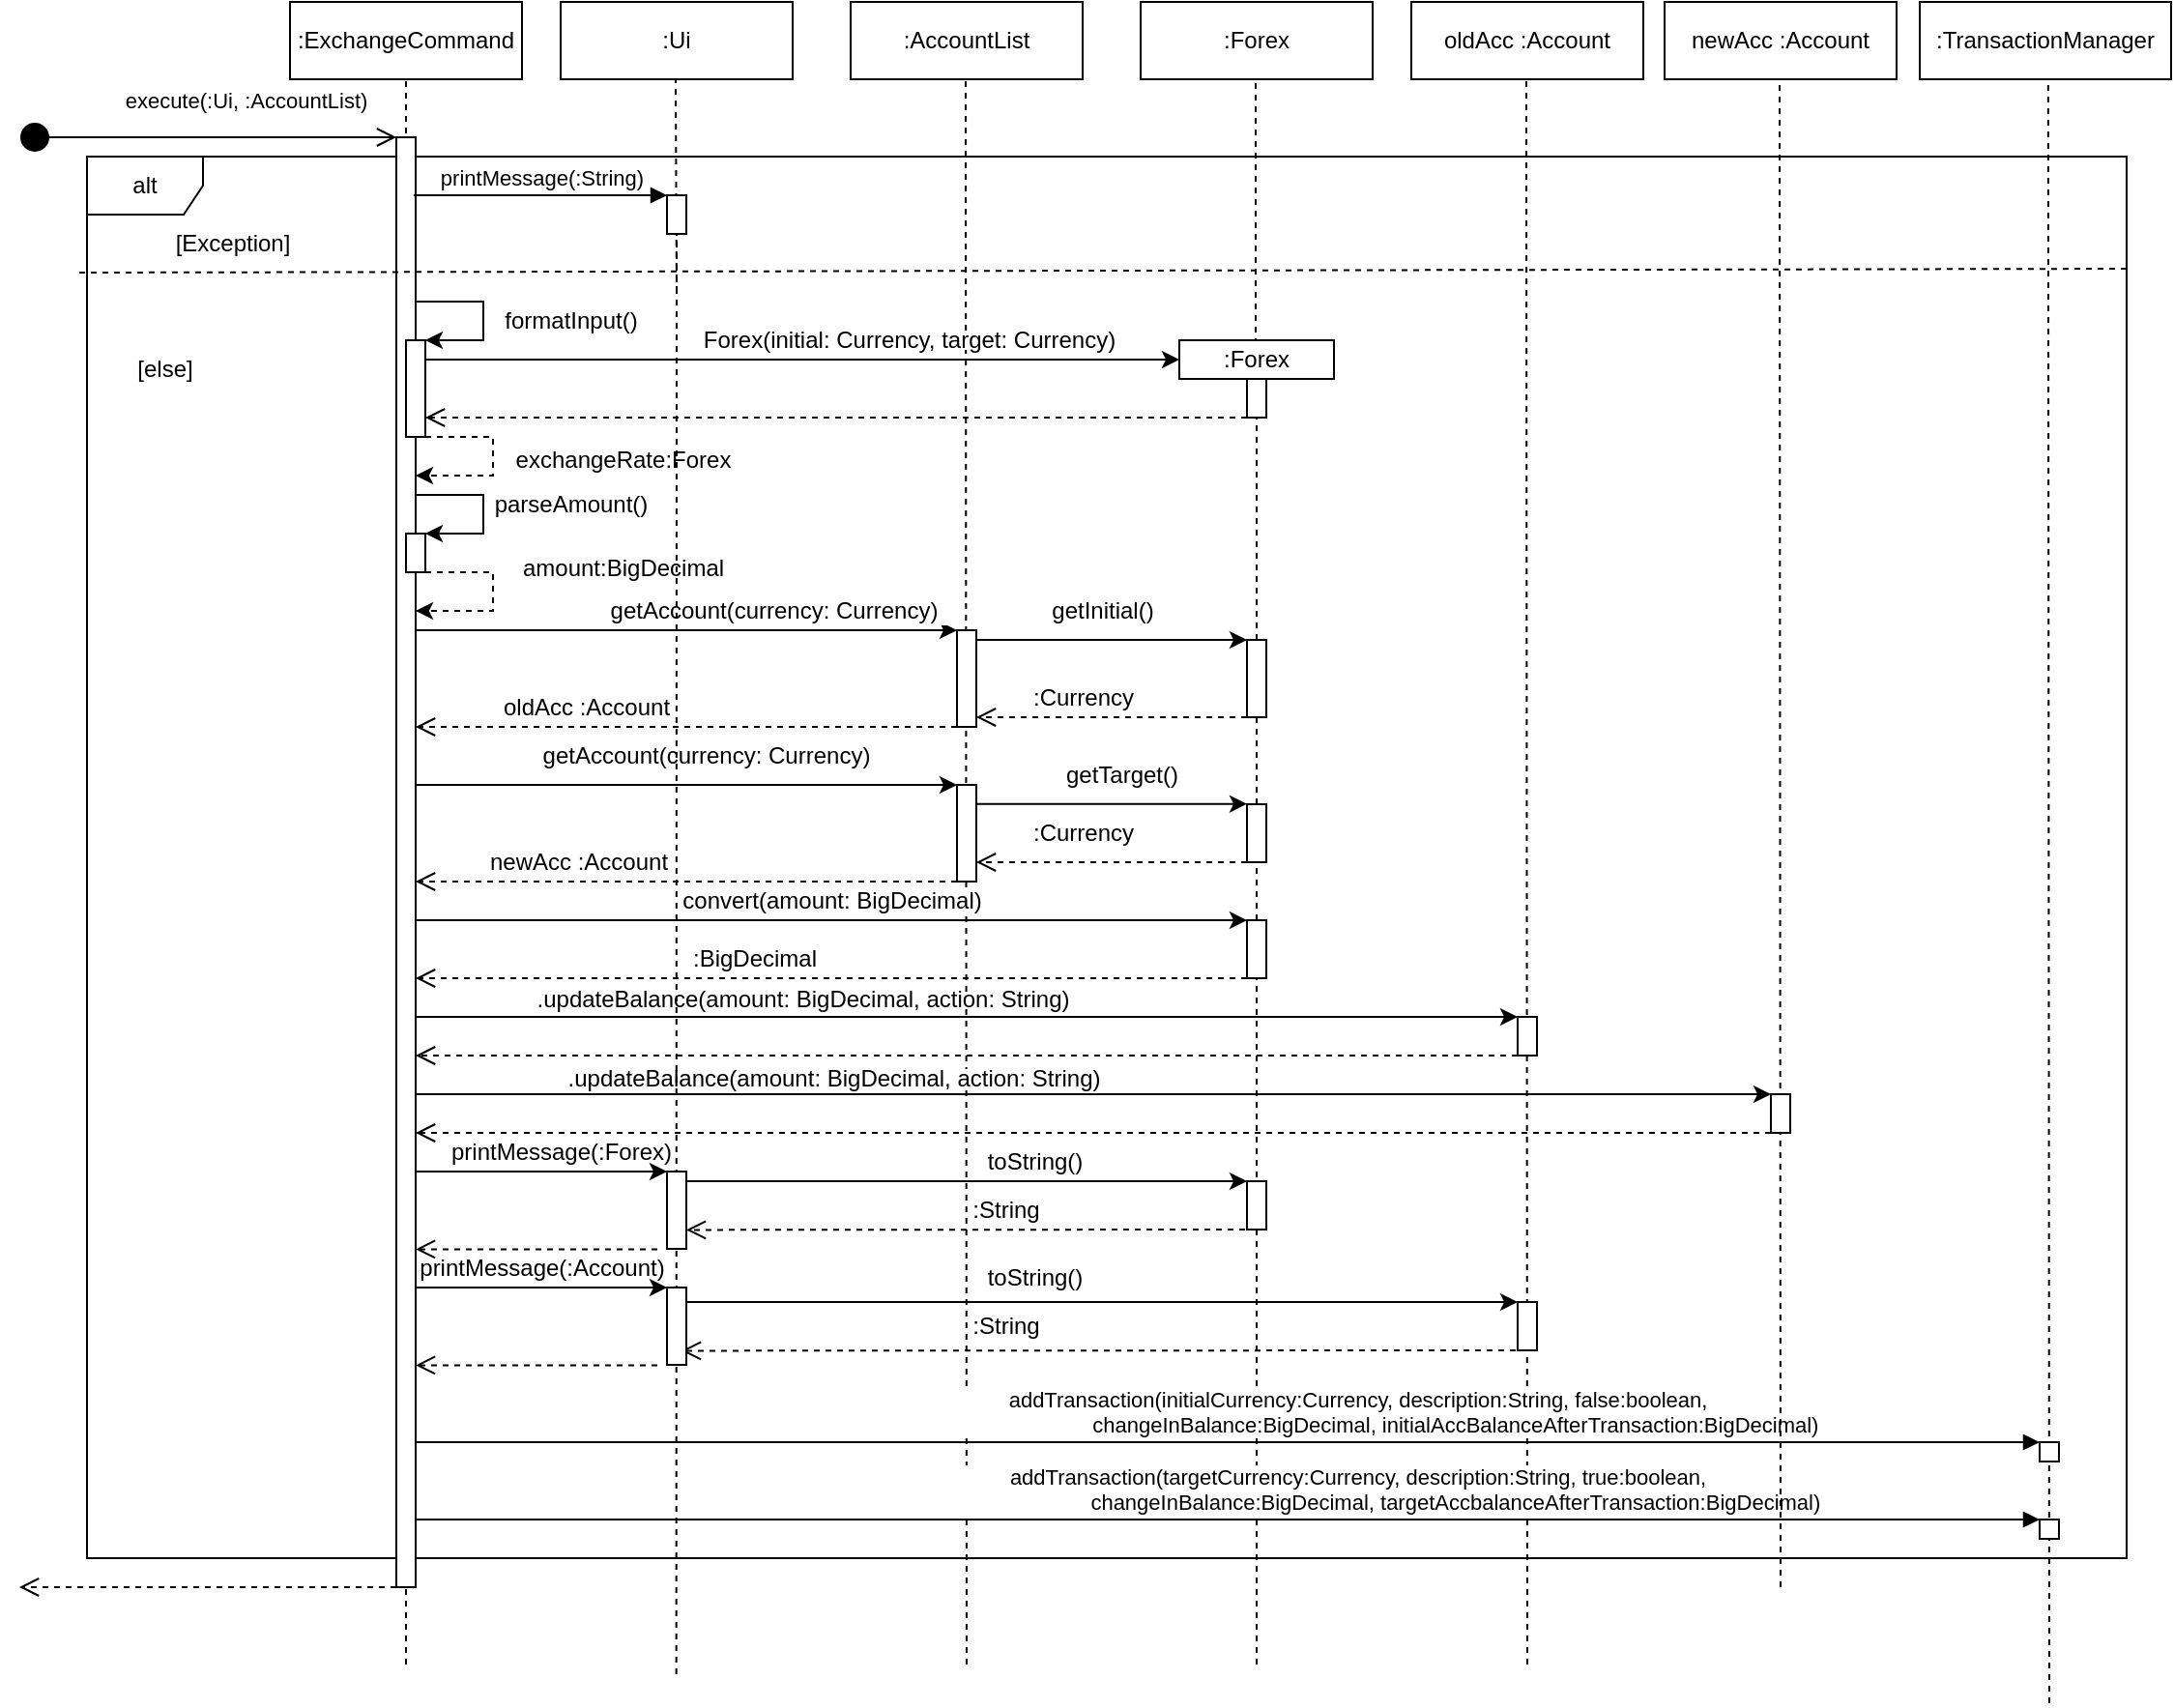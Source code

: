 <mxfile version="21.1.5" type="device">
  <diagram name="Page-1" id="FXaIAmxQq9gnmO6GGcrJ">
    <mxGraphModel dx="1463" dy="599" grid="1" gridSize="10" guides="1" tooltips="1" connect="1" arrows="1" fold="1" page="0" pageScale="1" pageWidth="850" pageHeight="1100" background="#FFFFFF" math="0" shadow="0">
      <root>
        <mxCell id="0" />
        <mxCell id="1" parent="0" />
        <mxCell id="WY5B-NtZORyX01nTF3CY-31" value="alt" style="shape=umlFrame;whiteSpace=wrap;html=1;pointerEvents=0;" parent="1" vertex="1">
          <mxGeometry x="35" y="140" width="1055" height="725" as="geometry" />
        </mxCell>
        <mxCell id="WY5B-NtZORyX01nTF3CY-1" value=":ExchangeCommand" style="rounded=0;whiteSpace=wrap;html=1;" parent="1" vertex="1">
          <mxGeometry x="140" y="60" width="120" height="40" as="geometry" />
        </mxCell>
        <mxCell id="WY5B-NtZORyX01nTF3CY-2" value=":Ui" style="rounded=0;whiteSpace=wrap;html=1;" parent="1" vertex="1">
          <mxGeometry x="280" y="60" width="120" height="40" as="geometry" />
        </mxCell>
        <mxCell id="WY5B-NtZORyX01nTF3CY-3" value="oldAcc :Account" style="rounded=0;whiteSpace=wrap;html=1;" parent="1" vertex="1">
          <mxGeometry x="720" y="60" width="120" height="40" as="geometry" />
        </mxCell>
        <mxCell id="WY5B-NtZORyX01nTF3CY-4" value=":AccountList" style="rounded=0;whiteSpace=wrap;html=1;" parent="1" vertex="1">
          <mxGeometry x="430" y="60" width="120" height="40" as="geometry" />
        </mxCell>
        <mxCell id="WY5B-NtZORyX01nTF3CY-5" value=":Forex" style="rounded=0;whiteSpace=wrap;html=1;" parent="1" vertex="1">
          <mxGeometry x="580" y="60" width="120" height="40" as="geometry" />
        </mxCell>
        <mxCell id="WY5B-NtZORyX01nTF3CY-8" value="" style="endArrow=none;dashed=1;html=1;rounded=0;entryX=0.5;entryY=1;entryDx=0;entryDy=0;" parent="1" target="WY5B-NtZORyX01nTF3CY-1" edge="1">
          <mxGeometry width="50" height="50" relative="1" as="geometry">
            <mxPoint x="200" y="920" as="sourcePoint" />
            <mxPoint x="440" y="220" as="targetPoint" />
          </mxGeometry>
        </mxCell>
        <mxCell id="WY5B-NtZORyX01nTF3CY-9" value="" style="endArrow=none;dashed=1;html=1;rounded=0;entryX=0.5;entryY=1;entryDx=0;entryDy=0;" parent="1" edge="1">
          <mxGeometry width="50" height="50" relative="1" as="geometry">
            <mxPoint x="340" y="210" as="sourcePoint" />
            <mxPoint x="339.5" y="100" as="targetPoint" />
          </mxGeometry>
        </mxCell>
        <mxCell id="WY5B-NtZORyX01nTF3CY-10" value="" style="endArrow=none;dashed=1;html=1;rounded=0;entryX=0.5;entryY=1;entryDx=0;entryDy=0;" parent="1" edge="1">
          <mxGeometry width="50" height="50" relative="1" as="geometry">
            <mxPoint x="490" y="920" as="sourcePoint" />
            <mxPoint x="489.5" y="100" as="targetPoint" />
          </mxGeometry>
        </mxCell>
        <mxCell id="WY5B-NtZORyX01nTF3CY-11" value="" style="endArrow=none;dashed=1;html=1;rounded=0;entryX=0.5;entryY=1;entryDx=0;entryDy=0;" parent="1" source="WY5B-NtZORyX01nTF3CY-37" edge="1">
          <mxGeometry width="50" height="50" relative="1" as="geometry">
            <mxPoint x="639.5" y="850" as="sourcePoint" />
            <mxPoint x="639.5" y="100" as="targetPoint" />
          </mxGeometry>
        </mxCell>
        <mxCell id="WY5B-NtZORyX01nTF3CY-12" value="" style="endArrow=none;dashed=1;html=1;rounded=0;entryX=0.5;entryY=1;entryDx=0;entryDy=0;" parent="1" edge="1">
          <mxGeometry width="50" height="50" relative="1" as="geometry">
            <mxPoint x="780" y="920" as="sourcePoint" />
            <mxPoint x="779.5" y="100" as="targetPoint" />
          </mxGeometry>
        </mxCell>
        <mxCell id="WY5B-NtZORyX01nTF3CY-13" value="execute(:Ui, :AccountList)" style="html=1;verticalAlign=bottom;startArrow=circle;startFill=1;endArrow=open;startSize=6;endSize=8;edgeStyle=elbowEdgeStyle;elbow=vertical;curved=0;rounded=0;" parent="1" target="WY5B-NtZORyX01nTF3CY-14" edge="1">
          <mxGeometry x="0.199" y="10" width="80" relative="1" as="geometry">
            <mxPoint y="130" as="sourcePoint" />
            <mxPoint x="180" y="130" as="targetPoint" />
            <mxPoint as="offset" />
            <Array as="points">
              <mxPoint x="20" y="130" />
              <mxPoint y="130" />
            </Array>
          </mxGeometry>
        </mxCell>
        <mxCell id="WY5B-NtZORyX01nTF3CY-15" value="" style="endArrow=none;dashed=1;html=1;rounded=0;entryX=0.5;entryY=1;entryDx=0;entryDy=0;" parent="1" edge="1">
          <mxGeometry width="50" height="50" relative="1" as="geometry">
            <mxPoint x="200" y="846" as="sourcePoint" />
            <mxPoint x="200" y="836" as="targetPoint" />
          </mxGeometry>
        </mxCell>
        <mxCell id="WY5B-NtZORyX01nTF3CY-14" value="" style="html=1;points=[];perimeter=orthogonalPerimeter;outlineConnect=0;targetShapes=umlLifeline;portConstraint=eastwest;newEdgeStyle={&quot;edgeStyle&quot;:&quot;elbowEdgeStyle&quot;,&quot;elbow&quot;:&quot;vertical&quot;,&quot;curved&quot;:0,&quot;rounded&quot;:0};" parent="1" vertex="1">
          <mxGeometry x="195" y="130" width="10" height="750" as="geometry" />
        </mxCell>
        <mxCell id="WY5B-NtZORyX01nTF3CY-29" value="[else]" style="text;html=1;align=center;verticalAlign=middle;resizable=0;points=[];autosize=1;strokeColor=none;fillColor=none;" parent="1" vertex="1">
          <mxGeometry x="50" y="235" width="50" height="30" as="geometry" />
        </mxCell>
        <mxCell id="WY5B-NtZORyX01nTF3CY-33" value="" style="html=1;points=[];perimeter=orthogonalPerimeter;outlineConnect=0;targetShapes=umlLifeline;portConstraint=eastwest;newEdgeStyle={&quot;edgeStyle&quot;:&quot;elbowEdgeStyle&quot;,&quot;elbow&quot;:&quot;vertical&quot;,&quot;curved&quot;:0,&quot;rounded&quot;:0};" parent="1" vertex="1">
          <mxGeometry x="200" y="235" width="10" height="50" as="geometry" />
        </mxCell>
        <mxCell id="WY5B-NtZORyX01nTF3CY-34" value="" style="endArrow=classic;html=1;rounded=0;" parent="1" target="WY5B-NtZORyX01nTF3CY-33" edge="1">
          <mxGeometry width="50" height="50" relative="1" as="geometry">
            <mxPoint x="205" y="215" as="sourcePoint" />
            <mxPoint x="240" y="265" as="targetPoint" />
            <Array as="points">
              <mxPoint x="240" y="215" />
              <mxPoint x="240" y="235" />
            </Array>
          </mxGeometry>
        </mxCell>
        <mxCell id="WY5B-NtZORyX01nTF3CY-35" value=":Forex" style="rounded=0;whiteSpace=wrap;html=1;" parent="1" vertex="1">
          <mxGeometry x="600" y="235" width="80" height="20" as="geometry" />
        </mxCell>
        <mxCell id="WY5B-NtZORyX01nTF3CY-36" value="" style="endArrow=classic;html=1;rounded=0;entryX=0;entryY=0.5;entryDx=0;entryDy=0;" parent="1" source="WY5B-NtZORyX01nTF3CY-33" target="WY5B-NtZORyX01nTF3CY-35" edge="1">
          <mxGeometry width="50" height="50" relative="1" as="geometry">
            <mxPoint x="80" y="325" as="sourcePoint" />
            <mxPoint x="600" y="235" as="targetPoint" />
            <Array as="points">
              <mxPoint x="400" y="245" />
            </Array>
          </mxGeometry>
        </mxCell>
        <mxCell id="WY5B-NtZORyX01nTF3CY-38" value="" style="endArrow=none;dashed=1;html=1;rounded=0;entryX=0.5;entryY=1;entryDx=0;entryDy=0;" parent="1" source="WY5B-NtZORyX01nTF3CY-56" target="WY5B-NtZORyX01nTF3CY-37" edge="1">
          <mxGeometry width="50" height="50" relative="1" as="geometry">
            <mxPoint x="639.5" y="805" as="sourcePoint" />
            <mxPoint x="639.5" y="55" as="targetPoint" />
          </mxGeometry>
        </mxCell>
        <mxCell id="WY5B-NtZORyX01nTF3CY-37" value="" style="html=1;points=[];perimeter=orthogonalPerimeter;outlineConnect=0;targetShapes=umlLifeline;portConstraint=eastwest;newEdgeStyle={&quot;edgeStyle&quot;:&quot;elbowEdgeStyle&quot;,&quot;elbow&quot;:&quot;vertical&quot;,&quot;curved&quot;:0,&quot;rounded&quot;:0};" parent="1" vertex="1">
          <mxGeometry x="635" y="255" width="10" height="20" as="geometry" />
        </mxCell>
        <mxCell id="WY5B-NtZORyX01nTF3CY-39" value="" style="html=1;verticalAlign=bottom;endArrow=open;dashed=1;endSize=8;edgeStyle=elbowEdgeStyle;elbow=vertical;curved=0;rounded=0;" parent="1" target="WY5B-NtZORyX01nTF3CY-33" edge="1">
          <mxGeometry x="-0.004" relative="1" as="geometry">
            <mxPoint x="505" y="275" as="targetPoint" />
            <mxPoint x="635" y="275" as="sourcePoint" />
            <Array as="points">
              <mxPoint x="590" y="275" />
              <mxPoint x="550" y="285" />
            </Array>
            <mxPoint as="offset" />
          </mxGeometry>
        </mxCell>
        <mxCell id="WY5B-NtZORyX01nTF3CY-40" value="formatInput()" style="text;html=1;align=center;verticalAlign=middle;resizable=0;points=[];autosize=1;strokeColor=none;fillColor=none;" parent="1" vertex="1">
          <mxGeometry x="240" y="210" width="90" height="30" as="geometry" />
        </mxCell>
        <mxCell id="WY5B-NtZORyX01nTF3CY-44" value="" style="endArrow=classic;html=1;rounded=0;dashed=1;" parent="1" edge="1">
          <mxGeometry width="50" height="50" relative="1" as="geometry">
            <mxPoint x="210" y="285" as="sourcePoint" />
            <mxPoint x="205" y="305" as="targetPoint" />
            <Array as="points">
              <mxPoint x="245" y="285" />
              <mxPoint x="245" y="305" />
            </Array>
          </mxGeometry>
        </mxCell>
        <mxCell id="WY5B-NtZORyX01nTF3CY-46" value="" style="html=1;points=[];perimeter=orthogonalPerimeter;outlineConnect=0;targetShapes=umlLifeline;portConstraint=eastwest;newEdgeStyle={&quot;edgeStyle&quot;:&quot;elbowEdgeStyle&quot;,&quot;elbow&quot;:&quot;vertical&quot;,&quot;curved&quot;:0,&quot;rounded&quot;:0};" parent="1" vertex="1">
          <mxGeometry x="200" y="335" width="10" height="20" as="geometry" />
        </mxCell>
        <mxCell id="WY5B-NtZORyX01nTF3CY-47" value="" style="endArrow=classic;html=1;rounded=0;" parent="1" edge="1">
          <mxGeometry width="50" height="50" relative="1" as="geometry">
            <mxPoint x="205" y="315" as="sourcePoint" />
            <mxPoint x="210" y="335" as="targetPoint" />
            <Array as="points">
              <mxPoint x="240" y="315" />
              <mxPoint x="240" y="335" />
            </Array>
          </mxGeometry>
        </mxCell>
        <mxCell id="WY5B-NtZORyX01nTF3CY-49" value="" style="endArrow=classic;html=1;rounded=0;dashed=1;" parent="1" edge="1">
          <mxGeometry width="50" height="50" relative="1" as="geometry">
            <mxPoint x="210" y="355" as="sourcePoint" />
            <mxPoint x="205" y="375" as="targetPoint" />
            <Array as="points">
              <mxPoint x="245" y="355" />
              <mxPoint x="245" y="375" />
            </Array>
          </mxGeometry>
        </mxCell>
        <mxCell id="WY5B-NtZORyX01nTF3CY-50" value="parseAmount()" style="text;html=1;align=center;verticalAlign=middle;resizable=0;points=[];autosize=1;strokeColor=none;fillColor=none;" parent="1" vertex="1">
          <mxGeometry x="235" y="305" width="100" height="30" as="geometry" />
        </mxCell>
        <mxCell id="WY5B-NtZORyX01nTF3CY-53" value="" style="html=1;points=[];perimeter=orthogonalPerimeter;outlineConnect=0;targetShapes=umlLifeline;portConstraint=eastwest;newEdgeStyle={&quot;edgeStyle&quot;:&quot;elbowEdgeStyle&quot;,&quot;elbow&quot;:&quot;vertical&quot;,&quot;curved&quot;:0,&quot;rounded&quot;:0};" parent="1" vertex="1">
          <mxGeometry x="485" y="385" width="10" height="50" as="geometry" />
        </mxCell>
        <mxCell id="WY5B-NtZORyX01nTF3CY-54" value="" style="endArrow=classic;html=1;rounded=0;" parent="1" target="WY5B-NtZORyX01nTF3CY-53" edge="1">
          <mxGeometry width="50" height="50" relative="1" as="geometry">
            <mxPoint x="205" y="385" as="sourcePoint" />
            <mxPoint x="480" y="385" as="targetPoint" />
            <Array as="points">
              <mxPoint x="280" y="385" />
            </Array>
          </mxGeometry>
        </mxCell>
        <mxCell id="WY5B-NtZORyX01nTF3CY-55" value="" style="html=1;verticalAlign=bottom;endArrow=open;dashed=1;endSize=8;edgeStyle=elbowEdgeStyle;elbow=vertical;curved=0;rounded=0;" parent="1" edge="1">
          <mxGeometry x="-0.004" relative="1" as="geometry">
            <mxPoint x="205" y="435" as="targetPoint" />
            <mxPoint x="485" y="435" as="sourcePoint" />
            <Array as="points">
              <mxPoint x="440" y="435" />
              <mxPoint x="400" y="445" />
            </Array>
            <mxPoint as="offset" />
          </mxGeometry>
        </mxCell>
        <mxCell id="WY5B-NtZORyX01nTF3CY-57" value="" style="endArrow=none;dashed=1;html=1;rounded=0;entryX=0.5;entryY=1;entryDx=0;entryDy=0;" parent="1" source="WY5B-NtZORyX01nTF3CY-64" target="WY5B-NtZORyX01nTF3CY-56" edge="1">
          <mxGeometry width="50" height="50" relative="1" as="geometry">
            <mxPoint x="639.5" y="805" as="sourcePoint" />
            <mxPoint x="640" y="275" as="targetPoint" />
          </mxGeometry>
        </mxCell>
        <mxCell id="WY5B-NtZORyX01nTF3CY-56" value="" style="html=1;points=[];perimeter=orthogonalPerimeter;outlineConnect=0;targetShapes=umlLifeline;portConstraint=eastwest;newEdgeStyle={&quot;edgeStyle&quot;:&quot;elbowEdgeStyle&quot;,&quot;elbow&quot;:&quot;vertical&quot;,&quot;curved&quot;:0,&quot;rounded&quot;:0};" parent="1" vertex="1">
          <mxGeometry x="635" y="390" width="10" height="40" as="geometry" />
        </mxCell>
        <mxCell id="WY5B-NtZORyX01nTF3CY-58" value="" style="endArrow=classic;html=1;rounded=0;" parent="1" target="WY5B-NtZORyX01nTF3CY-56" edge="1">
          <mxGeometry width="50" height="50" relative="1" as="geometry">
            <mxPoint x="495" y="390" as="sourcePoint" />
            <mxPoint x="775" y="390" as="targetPoint" />
            <Array as="points">
              <mxPoint x="570" y="390" />
            </Array>
          </mxGeometry>
        </mxCell>
        <mxCell id="WY5B-NtZORyX01nTF3CY-59" value="" style="html=1;verticalAlign=bottom;endArrow=open;dashed=1;endSize=8;edgeStyle=elbowEdgeStyle;elbow=vertical;curved=0;rounded=0;" parent="1" source="WY5B-NtZORyX01nTF3CY-56" edge="1">
          <mxGeometry x="-0.004" relative="1" as="geometry">
            <mxPoint x="495" y="430" as="targetPoint" />
            <mxPoint x="775" y="430" as="sourcePoint" />
            <Array as="points">
              <mxPoint x="630" y="430" />
              <mxPoint x="690" y="440" />
            </Array>
            <mxPoint as="offset" />
          </mxGeometry>
        </mxCell>
        <mxCell id="WY5B-NtZORyX01nTF3CY-60" value="" style="endArrow=classic;html=1;rounded=0;" parent="1" edge="1">
          <mxGeometry width="50" height="50" relative="1" as="geometry">
            <mxPoint x="205" y="465.0" as="sourcePoint" />
            <mxPoint x="485" y="465.0" as="targetPoint" />
            <Array as="points">
              <mxPoint x="280" y="465.0" />
            </Array>
          </mxGeometry>
        </mxCell>
        <mxCell id="WY5B-NtZORyX01nTF3CY-61" value="" style="html=1;points=[];perimeter=orthogonalPerimeter;outlineConnect=0;targetShapes=umlLifeline;portConstraint=eastwest;newEdgeStyle={&quot;edgeStyle&quot;:&quot;elbowEdgeStyle&quot;,&quot;elbow&quot;:&quot;vertical&quot;,&quot;curved&quot;:0,&quot;rounded&quot;:0};" parent="1" vertex="1">
          <mxGeometry x="485" y="465" width="10" height="50" as="geometry" />
        </mxCell>
        <mxCell id="WY5B-NtZORyX01nTF3CY-62" value="" style="html=1;verticalAlign=bottom;endArrow=open;dashed=1;endSize=8;edgeStyle=elbowEdgeStyle;elbow=vertical;curved=0;rounded=0;" parent="1" edge="1">
          <mxGeometry x="-0.004" relative="1" as="geometry">
            <mxPoint x="205" y="515" as="targetPoint" />
            <mxPoint x="485" y="515" as="sourcePoint" />
            <Array as="points">
              <mxPoint x="440" y="515" />
              <mxPoint x="400" y="525" />
            </Array>
            <mxPoint as="offset" />
          </mxGeometry>
        </mxCell>
        <mxCell id="WY5B-NtZORyX01nTF3CY-63" value="" style="endArrow=classic;html=1;rounded=0;" parent="1" edge="1">
          <mxGeometry width="50" height="50" relative="1" as="geometry">
            <mxPoint x="495" y="474.86" as="sourcePoint" />
            <mxPoint x="635" y="474.86" as="targetPoint" />
            <Array as="points">
              <mxPoint x="570" y="474.86" />
            </Array>
          </mxGeometry>
        </mxCell>
        <mxCell id="WY5B-NtZORyX01nTF3CY-65" value="" style="endArrow=none;dashed=1;html=1;rounded=0;entryX=0.5;entryY=1;entryDx=0;entryDy=0;" parent="1" source="WY5B-NtZORyX01nTF3CY-75" target="WY5B-NtZORyX01nTF3CY-64" edge="1">
          <mxGeometry width="50" height="50" relative="1" as="geometry">
            <mxPoint x="639.5" y="805" as="sourcePoint" />
            <mxPoint x="640" y="430" as="targetPoint" />
          </mxGeometry>
        </mxCell>
        <mxCell id="WY5B-NtZORyX01nTF3CY-64" value="" style="html=1;points=[];perimeter=orthogonalPerimeter;outlineConnect=0;targetShapes=umlLifeline;portConstraint=eastwest;newEdgeStyle={&quot;edgeStyle&quot;:&quot;elbowEdgeStyle&quot;,&quot;elbow&quot;:&quot;vertical&quot;,&quot;curved&quot;:0,&quot;rounded&quot;:0};" parent="1" vertex="1">
          <mxGeometry x="635" y="475" width="10" height="30" as="geometry" />
        </mxCell>
        <mxCell id="WY5B-NtZORyX01nTF3CY-66" value="" style="html=1;verticalAlign=bottom;endArrow=open;dashed=1;endSize=8;edgeStyle=elbowEdgeStyle;elbow=vertical;curved=0;rounded=0;" parent="1" edge="1">
          <mxGeometry x="-0.004" relative="1" as="geometry">
            <mxPoint x="495" y="505" as="targetPoint" />
            <mxPoint x="635" y="505" as="sourcePoint" />
            <Array as="points">
              <mxPoint x="630" y="505" />
              <mxPoint x="690" y="515" />
            </Array>
            <mxPoint as="offset" />
          </mxGeometry>
        </mxCell>
        <mxCell id="WY5B-NtZORyX01nTF3CY-68" value="oldAcc :Account" style="text;html=1;align=center;verticalAlign=middle;resizable=0;points=[];autosize=1;strokeColor=none;fillColor=none;" parent="1" vertex="1">
          <mxGeometry x="238" y="410" width="110" height="30" as="geometry" />
        </mxCell>
        <mxCell id="WY5B-NtZORyX01nTF3CY-69" value="getAccount(currency: Currency)" style="text;html=1;align=center;verticalAlign=middle;resizable=0;points=[];autosize=1;strokeColor=none;fillColor=none;" parent="1" vertex="1">
          <mxGeometry x="260" y="435" width="190" height="30" as="geometry" />
        </mxCell>
        <mxCell id="WY5B-NtZORyX01nTF3CY-70" value="newAcc :Account" style="text;html=1;align=center;verticalAlign=middle;resizable=0;points=[];autosize=1;strokeColor=none;fillColor=none;" parent="1" vertex="1">
          <mxGeometry x="229" y="490" width="120" height="30" as="geometry" />
        </mxCell>
        <mxCell id="WY5B-NtZORyX01nTF3CY-71" value="getInitial()" style="text;html=1;align=center;verticalAlign=middle;resizable=0;points=[];autosize=1;strokeColor=none;fillColor=none;" parent="1" vertex="1">
          <mxGeometry x="520" y="360" width="80" height="30" as="geometry" />
        </mxCell>
        <mxCell id="WY5B-NtZORyX01nTF3CY-72" value="getTarget()" style="text;html=1;align=center;verticalAlign=middle;resizable=0;points=[];autosize=1;strokeColor=none;fillColor=none;" parent="1" vertex="1">
          <mxGeometry x="530" y="445" width="80" height="30" as="geometry" />
        </mxCell>
        <mxCell id="WY5B-NtZORyX01nTF3CY-73" value=":Currency" style="text;html=1;align=center;verticalAlign=middle;resizable=0;points=[];autosize=1;strokeColor=none;fillColor=none;" parent="1" vertex="1">
          <mxGeometry x="510" y="405" width="80" height="30" as="geometry" />
        </mxCell>
        <mxCell id="WY5B-NtZORyX01nTF3CY-74" value=":Currency" style="text;html=1;align=center;verticalAlign=middle;resizable=0;points=[];autosize=1;strokeColor=none;fillColor=none;" parent="1" vertex="1">
          <mxGeometry x="510" y="475" width="80" height="30" as="geometry" />
        </mxCell>
        <mxCell id="WY5B-NtZORyX01nTF3CY-76" value="" style="endArrow=none;dashed=1;html=1;rounded=0;entryX=0.5;entryY=1;entryDx=0;entryDy=0;" parent="1" target="WY5B-NtZORyX01nTF3CY-75" edge="1">
          <mxGeometry width="50" height="50" relative="1" as="geometry">
            <mxPoint x="640" y="920" as="sourcePoint" />
            <mxPoint x="640" y="505" as="targetPoint" />
          </mxGeometry>
        </mxCell>
        <mxCell id="WY5B-NtZORyX01nTF3CY-75" value="" style="html=1;points=[];perimeter=orthogonalPerimeter;outlineConnect=0;targetShapes=umlLifeline;portConstraint=eastwest;newEdgeStyle={&quot;edgeStyle&quot;:&quot;elbowEdgeStyle&quot;,&quot;elbow&quot;:&quot;vertical&quot;,&quot;curved&quot;:0,&quot;rounded&quot;:0};" parent="1" vertex="1">
          <mxGeometry x="635" y="535" width="10" height="30" as="geometry" />
        </mxCell>
        <mxCell id="WY5B-NtZORyX01nTF3CY-78" value="" style="endArrow=classic;html=1;rounded=0;" parent="1" target="WY5B-NtZORyX01nTF3CY-75" edge="1">
          <mxGeometry width="50" height="50" relative="1" as="geometry">
            <mxPoint x="205" y="535" as="sourcePoint" />
            <mxPoint x="630" y="535" as="targetPoint" />
            <Array as="points">
              <mxPoint x="425" y="535" />
            </Array>
          </mxGeometry>
        </mxCell>
        <mxCell id="WY5B-NtZORyX01nTF3CY-82" value="" style="html=1;verticalAlign=bottom;endArrow=open;dashed=1;endSize=8;edgeStyle=elbowEdgeStyle;elbow=vertical;curved=0;rounded=0;" parent="1" edge="1">
          <mxGeometry x="-0.004" relative="1" as="geometry">
            <mxPoint x="205" y="565" as="targetPoint" />
            <mxPoint x="635" y="565" as="sourcePoint" />
            <Array as="points">
              <mxPoint x="590" y="565" />
              <mxPoint x="550" y="575" />
            </Array>
            <mxPoint as="offset" />
          </mxGeometry>
        </mxCell>
        <mxCell id="WY5B-NtZORyX01nTF3CY-83" value=":BigDecimal" style="text;html=1;align=center;verticalAlign=middle;resizable=0;points=[];autosize=1;strokeColor=none;fillColor=none;" parent="1" vertex="1">
          <mxGeometry x="335" y="540" width="90" height="30" as="geometry" />
        </mxCell>
        <mxCell id="WY5B-NtZORyX01nTF3CY-84" value="" style="html=1;points=[];perimeter=orthogonalPerimeter;outlineConnect=0;targetShapes=umlLifeline;portConstraint=eastwest;newEdgeStyle={&quot;edgeStyle&quot;:&quot;elbowEdgeStyle&quot;,&quot;elbow&quot;:&quot;vertical&quot;,&quot;curved&quot;:0,&quot;rounded&quot;:0};" parent="1" vertex="1">
          <mxGeometry x="775" y="585" width="10" height="20" as="geometry" />
        </mxCell>
        <mxCell id="WY5B-NtZORyX01nTF3CY-86" value="" style="endArrow=classic;html=1;rounded=0;" parent="1" target="WY5B-NtZORyX01nTF3CY-84" edge="1">
          <mxGeometry width="50" height="50" relative="1" as="geometry">
            <mxPoint x="205" y="585" as="sourcePoint" />
            <mxPoint x="635" y="595" as="targetPoint" />
            <Array as="points">
              <mxPoint x="230" y="585" />
              <mxPoint x="610" y="585" />
            </Array>
          </mxGeometry>
        </mxCell>
        <mxCell id="WY5B-NtZORyX01nTF3CY-88" value="" style="html=1;verticalAlign=bottom;endArrow=open;dashed=1;endSize=8;edgeStyle=elbowEdgeStyle;elbow=vertical;curved=0;rounded=0;" parent="1" edge="1">
          <mxGeometry x="-0.004" relative="1" as="geometry">
            <mxPoint x="205" y="605" as="targetPoint" />
            <mxPoint x="775" y="605" as="sourcePoint" />
            <Array as="points">
              <mxPoint x="680" y="605" />
              <mxPoint x="730" y="615" />
              <mxPoint x="690" y="625" />
            </Array>
            <mxPoint as="offset" />
          </mxGeometry>
        </mxCell>
        <mxCell id="WY5B-NtZORyX01nTF3CY-91" value="" style="endArrow=classic;html=1;rounded=0;" parent="1" target="WY5B-NtZORyX01nTF3CY-92" edge="1">
          <mxGeometry width="50" height="50" relative="1" as="geometry">
            <mxPoint x="205" y="625" as="sourcePoint" />
            <mxPoint x="775" y="625" as="targetPoint" />
            <Array as="points">
              <mxPoint x="230" y="625" />
              <mxPoint x="610" y="625" />
            </Array>
          </mxGeometry>
        </mxCell>
        <mxCell id="WY5B-NtZORyX01nTF3CY-93" value="" style="html=1;verticalAlign=bottom;endArrow=open;dashed=1;endSize=8;edgeStyle=elbowEdgeStyle;elbow=vertical;curved=0;rounded=0;" parent="1" source="WY5B-NtZORyX01nTF3CY-92" edge="1">
          <mxGeometry x="-0.004" relative="1" as="geometry">
            <mxPoint x="205" y="645" as="targetPoint" />
            <mxPoint x="775" y="645" as="sourcePoint" />
            <Array as="points">
              <mxPoint x="680" y="645" />
              <mxPoint x="730" y="655" />
              <mxPoint x="690" y="665" />
            </Array>
            <mxPoint as="offset" />
          </mxGeometry>
        </mxCell>
        <mxCell id="WY5B-NtZORyX01nTF3CY-98" value="" style="endArrow=classic;html=1;rounded=0;" parent="1" target="WY5B-NtZORyX01nTF3CY-99" edge="1">
          <mxGeometry width="50" height="50" relative="1" as="geometry">
            <mxPoint x="205" y="665" as="sourcePoint" />
            <mxPoint x="300" y="665" as="targetPoint" />
            <Array as="points">
              <mxPoint x="280" y="665" />
            </Array>
          </mxGeometry>
        </mxCell>
        <mxCell id="WY5B-NtZORyX01nTF3CY-101" value="printMessage(:Forex)" style="text;html=1;align=center;verticalAlign=middle;resizable=0;points=[];autosize=1;strokeColor=none;fillColor=none;" parent="1" vertex="1">
          <mxGeometry x="210" y="640" width="140" height="30" as="geometry" />
        </mxCell>
        <mxCell id="WY5B-NtZORyX01nTF3CY-102" value="" style="endArrow=classic;html=1;rounded=0;" parent="1" target="WY5B-NtZORyX01nTF3CY-103" edge="1">
          <mxGeometry width="50" height="50" relative="1" as="geometry">
            <mxPoint x="345" y="670" as="sourcePoint" />
            <mxPoint x="625" y="670" as="targetPoint" />
            <Array as="points">
              <mxPoint x="420" y="670" />
            </Array>
          </mxGeometry>
        </mxCell>
        <mxCell id="WY5B-NtZORyX01nTF3CY-103" value="" style="html=1;points=[];perimeter=orthogonalPerimeter;outlineConnect=0;targetShapes=umlLifeline;portConstraint=eastwest;newEdgeStyle={&quot;edgeStyle&quot;:&quot;elbowEdgeStyle&quot;,&quot;elbow&quot;:&quot;vertical&quot;,&quot;curved&quot;:0,&quot;rounded&quot;:0};" parent="1" vertex="1">
          <mxGeometry x="635" y="670" width="10" height="25" as="geometry" />
        </mxCell>
        <mxCell id="WY5B-NtZORyX01nTF3CY-104" value="" style="html=1;verticalAlign=bottom;endArrow=open;dashed=1;endSize=8;edgeStyle=elbowEdgeStyle;elbow=vertical;curved=0;rounded=0;" parent="1" edge="1">
          <mxGeometry x="-0.004" relative="1" as="geometry">
            <mxPoint x="345" y="695" as="targetPoint" />
            <mxPoint x="640" y="695" as="sourcePoint" />
            <Array as="points">
              <mxPoint x="545" y="695.2" />
              <mxPoint x="595" y="705.2" />
              <mxPoint x="555" y="715.2" />
            </Array>
            <mxPoint as="offset" />
          </mxGeometry>
        </mxCell>
        <mxCell id="WY5B-NtZORyX01nTF3CY-105" value="" style="html=1;verticalAlign=bottom;endArrow=open;dashed=1;endSize=8;edgeStyle=elbowEdgeStyle;elbow=vertical;curved=0;rounded=0;" parent="1" edge="1">
          <mxGeometry x="-0.004" relative="1" as="geometry">
            <mxPoint x="205" y="705" as="targetPoint" />
            <mxPoint x="330" y="705.2" as="sourcePoint" />
            <Array as="points">
              <mxPoint x="235" y="705.2" />
              <mxPoint x="285" y="715.2" />
              <mxPoint x="245" y="725.2" />
            </Array>
            <mxPoint as="offset" />
          </mxGeometry>
        </mxCell>
        <mxCell id="WY5B-NtZORyX01nTF3CY-109" value="toString()" style="text;html=1;align=center;verticalAlign=middle;resizable=0;points=[];autosize=1;strokeColor=none;fillColor=none;" parent="1" vertex="1">
          <mxGeometry x="490" y="645" width="70" height="30" as="geometry" />
        </mxCell>
        <mxCell id="WY5B-NtZORyX01nTF3CY-110" value=":String" style="text;html=1;align=center;verticalAlign=middle;resizable=0;points=[];autosize=1;strokeColor=none;fillColor=none;" parent="1" vertex="1">
          <mxGeometry x="480" y="670" width="60" height="30" as="geometry" />
        </mxCell>
        <mxCell id="WY5B-NtZORyX01nTF3CY-112" value="" style="endArrow=classic;html=1;rounded=0;" parent="1" edge="1">
          <mxGeometry width="50" height="50" relative="1" as="geometry">
            <mxPoint x="205" y="725" as="sourcePoint" />
            <mxPoint x="335" y="725" as="targetPoint" />
            <Array as="points">
              <mxPoint x="280" y="725" />
            </Array>
          </mxGeometry>
        </mxCell>
        <mxCell id="WY5B-NtZORyX01nTF3CY-113" value="" style="html=1;verticalAlign=bottom;endArrow=open;dashed=1;endSize=8;edgeStyle=elbowEdgeStyle;elbow=vertical;curved=0;rounded=0;" parent="1" edge="1">
          <mxGeometry x="-0.004" relative="1" as="geometry">
            <mxPoint x="205" y="765" as="targetPoint" />
            <mxPoint x="330" y="765.2" as="sourcePoint" />
            <Array as="points">
              <mxPoint x="235" y="765.2" />
              <mxPoint x="285" y="775.2" />
              <mxPoint x="245" y="785.2" />
            </Array>
            <mxPoint as="offset" />
          </mxGeometry>
        </mxCell>
        <mxCell id="WY5B-NtZORyX01nTF3CY-114" value="" style="html=1;points=[];perimeter=orthogonalPerimeter;outlineConnect=0;targetShapes=umlLifeline;portConstraint=eastwest;newEdgeStyle={&quot;edgeStyle&quot;:&quot;elbowEdgeStyle&quot;,&quot;elbow&quot;:&quot;vertical&quot;,&quot;curved&quot;:0,&quot;rounded&quot;:0};" parent="1" vertex="1">
          <mxGeometry x="775" y="732.5" width="10" height="25" as="geometry" />
        </mxCell>
        <mxCell id="WY5B-NtZORyX01nTF3CY-115" value="" style="endArrow=classic;html=1;rounded=0;" parent="1" source="WY5B-NtZORyX01nTF3CY-111" edge="1">
          <mxGeometry width="50" height="50" relative="1" as="geometry">
            <mxPoint x="485" y="732.5" as="sourcePoint" />
            <mxPoint x="775" y="732.5" as="targetPoint" />
            <Array as="points">
              <mxPoint x="560" y="732.5" />
            </Array>
          </mxGeometry>
        </mxCell>
        <mxCell id="WY5B-NtZORyX01nTF3CY-116" value="" style="html=1;verticalAlign=bottom;endArrow=open;dashed=1;endSize=8;edgeStyle=elbowEdgeStyle;elbow=vertical;curved=0;rounded=0;" parent="1" source="WY5B-NtZORyX01nTF3CY-114" edge="1">
          <mxGeometry x="-0.004" relative="1" as="geometry">
            <mxPoint x="342.5" y="757.5" as="targetPoint" />
            <mxPoint x="637.5" y="757.5" as="sourcePoint" />
            <Array as="points">
              <mxPoint x="542.5" y="757.7" />
              <mxPoint x="592.5" y="767.7" />
              <mxPoint x="552.5" y="777.7" />
            </Array>
            <mxPoint as="offset" />
          </mxGeometry>
        </mxCell>
        <mxCell id="WY5B-NtZORyX01nTF3CY-117" value="printMessage(:Account)" style="text;html=1;align=center;verticalAlign=middle;resizable=0;points=[];autosize=1;strokeColor=none;fillColor=none;" parent="1" vertex="1">
          <mxGeometry x="195" y="700" width="150" height="30" as="geometry" />
        </mxCell>
        <mxCell id="WY5B-NtZORyX01nTF3CY-118" value="toString()" style="text;html=1;align=center;verticalAlign=middle;resizable=0;points=[];autosize=1;strokeColor=none;fillColor=none;" parent="1" vertex="1">
          <mxGeometry x="490" y="705" width="70" height="30" as="geometry" />
        </mxCell>
        <mxCell id="WY5B-NtZORyX01nTF3CY-119" value=":String" style="text;html=1;align=center;verticalAlign=middle;resizable=0;points=[];autosize=1;strokeColor=none;fillColor=none;" parent="1" vertex="1">
          <mxGeometry x="480" y="730" width="60" height="30" as="geometry" />
        </mxCell>
        <mxCell id="WY5B-NtZORyX01nTF3CY-122" value="[Exception]" style="text;html=1;align=center;verticalAlign=middle;resizable=0;points=[];autosize=1;strokeColor=none;fillColor=none;" parent="1" vertex="1">
          <mxGeometry x="70" y="170" width="80" height="30" as="geometry" />
        </mxCell>
        <mxCell id="WY5B-NtZORyX01nTF3CY-140" value="" style="html=1;verticalAlign=bottom;endArrow=open;dashed=1;endSize=8;edgeStyle=elbowEdgeStyle;elbow=vertical;curved=0;rounded=0;" parent="1" edge="1">
          <mxGeometry x="-0.004" relative="1" as="geometry">
            <mxPoint y="880" as="targetPoint" />
            <mxPoint x="195" y="880" as="sourcePoint" />
            <Array as="points">
              <mxPoint x="150" y="880" />
              <mxPoint x="110" y="890" />
            </Array>
            <mxPoint as="offset" />
          </mxGeometry>
        </mxCell>
        <mxCell id="BgJPe9l6IFSEXAnNe0KZ-3" value=":TransactionManager" style="rounded=0;whiteSpace=wrap;html=1;" parent="1" vertex="1">
          <mxGeometry x="983" y="60" width="130" height="40" as="geometry" />
        </mxCell>
        <mxCell id="BgJPe9l6IFSEXAnNe0KZ-4" value="" style="endArrow=none;dashed=1;html=1;rounded=0;entryX=0.511;entryY=0.988;entryDx=0;entryDy=0;entryPerimeter=0;" parent="1" target="BgJPe9l6IFSEXAnNe0KZ-3" edge="1">
          <mxGeometry width="50" height="50" relative="1" as="geometry">
            <mxPoint x="1050" y="940" as="sourcePoint" />
            <mxPoint x="1054.38" y="100" as="targetPoint" />
          </mxGeometry>
        </mxCell>
        <mxCell id="BgJPe9l6IFSEXAnNe0KZ-5" value="addTransaction(initialCurrency:Currency, description:String, false:boolean,&lt;br style=&quot;border-color: var(--border-color);&quot;&gt;&amp;nbsp; &amp;nbsp; &amp;nbsp; &amp;nbsp; &amp;nbsp; &amp;nbsp; &amp;nbsp; &amp;nbsp; &amp;nbsp; &amp;nbsp; &amp;nbsp; &amp;nbsp; &amp;nbsp; &amp;nbsp; &amp;nbsp; &amp;nbsp; &amp;nbsp;changeInBalance:BigDecimal, initialAccBalanceAfterTransaction:BigDecimal)" style="html=1;verticalAlign=bottom;endArrow=block;edgeStyle=elbowEdgeStyle;elbow=vertical;curved=0;rounded=0;" parent="1" edge="1">
          <mxGeometry x="0.16" relative="1" as="geometry">
            <mxPoint x="205" y="805" as="sourcePoint" />
            <Array as="points">
              <mxPoint x="696" y="805" />
            </Array>
            <mxPoint x="1045" y="805" as="targetPoint" />
            <mxPoint as="offset" />
          </mxGeometry>
        </mxCell>
        <mxCell id="BgJPe9l6IFSEXAnNe0KZ-7" value="addTransaction(targetCurrency:Currency, description:String, true:boolean,&lt;br style=&quot;border-color: var(--border-color);&quot;&gt;&amp;nbsp; &amp;nbsp; &amp;nbsp; &amp;nbsp; &amp;nbsp; &amp;nbsp; &amp;nbsp; &amp;nbsp; &amp;nbsp; &amp;nbsp; &amp;nbsp; &amp;nbsp; &amp;nbsp; &amp;nbsp; &amp;nbsp; &amp;nbsp; &amp;nbsp;changeInBalance:BigDecimal, targetAccbalanceAfterTransaction:BigDecimal)" style="html=1;verticalAlign=bottom;endArrow=block;edgeStyle=elbowEdgeStyle;elbow=vertical;curved=0;rounded=0;" parent="1" edge="1">
          <mxGeometry x="0.16" relative="1" as="geometry">
            <mxPoint x="205" y="845" as="sourcePoint" />
            <Array as="points">
              <mxPoint x="915" y="845" />
            </Array>
            <mxPoint x="1045" y="845" as="targetPoint" />
            <mxPoint as="offset" />
          </mxGeometry>
        </mxCell>
        <mxCell id="T2shqHozpNhg-Uq60oxh-7" value="" style="html=1;points=[];perimeter=orthogonalPerimeter;outlineConnect=0;targetShapes=umlLifeline;portConstraint=eastwest;newEdgeStyle={&quot;edgeStyle&quot;:&quot;elbowEdgeStyle&quot;,&quot;elbow&quot;:&quot;vertical&quot;,&quot;curved&quot;:0,&quot;rounded&quot;:0};" parent="1" vertex="1">
          <mxGeometry x="1045" y="805" width="10" height="10" as="geometry" />
        </mxCell>
        <mxCell id="T2shqHozpNhg-Uq60oxh-9" value="" style="html=1;points=[];perimeter=orthogonalPerimeter;outlineConnect=0;targetShapes=umlLifeline;portConstraint=eastwest;newEdgeStyle={&quot;edgeStyle&quot;:&quot;elbowEdgeStyle&quot;,&quot;elbow&quot;:&quot;vertical&quot;,&quot;curved&quot;:0,&quot;rounded&quot;:0};" parent="1" vertex="1">
          <mxGeometry x="1045" y="845" width="10" height="10" as="geometry" />
        </mxCell>
        <mxCell id="7fjx8Oyfq5WUcZ0noLen-1" value="" style="endArrow=none;dashed=1;html=1;strokeWidth=1;rounded=0;exitX=0.001;exitY=0.147;exitDx=0;exitDy=0;exitPerimeter=0;entryX=1.001;entryY=0.08;entryDx=0;entryDy=0;entryPerimeter=0;" parent="1" target="WY5B-NtZORyX01nTF3CY-31" edge="1">
          <mxGeometry width="50" height="50" relative="1" as="geometry">
            <mxPoint x="31" y="200" as="sourcePoint" />
            <mxPoint x="700" y="200" as="targetPoint" />
          </mxGeometry>
        </mxCell>
        <mxCell id="7fjx8Oyfq5WUcZ0noLen-3" value="printMessage(:String)" style="html=1;verticalAlign=bottom;endArrow=block;edgeStyle=elbowEdgeStyle;elbow=vertical;curved=0;rounded=0;" parent="1" target="7fjx8Oyfq5WUcZ0noLen-2" edge="1">
          <mxGeometry relative="1" as="geometry">
            <mxPoint x="204" y="160" as="sourcePoint" />
            <Array as="points">
              <mxPoint x="246" y="160" />
              <mxPoint x="356" y="180" />
              <mxPoint x="496" y="160" />
            </Array>
          </mxGeometry>
        </mxCell>
        <mxCell id="WY5B-NtZORyX01nTF3CY-41" value="Forex(initial: Currency, target: Currency)" style="text;html=1;align=center;verticalAlign=middle;resizable=1;points=[];autosize=1;fillColor=default;movable=1;rotatable=1;deletable=1;editable=1;locked=0;connectable=1;" parent="1" vertex="1">
          <mxGeometry x="340" y="230" width="240" height="10" as="geometry" />
        </mxCell>
        <mxCell id="WY5B-NtZORyX01nTF3CY-67" value="getAccount(currency: Currency)" style="text;html=1;align=center;verticalAlign=middle;resizable=1;points=[];autosize=1;strokeColor=none;fillColor=default;movable=1;rotatable=1;deletable=1;editable=1;locked=0;connectable=1;" parent="1" vertex="1">
          <mxGeometry x="295" y="367.5" width="190" height="15" as="geometry" />
        </mxCell>
        <mxCell id="WY5B-NtZORyX01nTF3CY-52" value="exchangeRate:Forex" style="text;html=1;align=center;verticalAlign=middle;resizable=0;points=[];autosize=1;strokeColor=none;fillColor=default;" parent="1" vertex="1">
          <mxGeometry x="247" y="282" width="130" height="30" as="geometry" />
        </mxCell>
        <mxCell id="WY5B-NtZORyX01nTF3CY-51" value="amount:BigDecimal" style="text;html=1;align=center;verticalAlign=middle;resizable=0;points=[];autosize=1;strokeColor=none;fillColor=default;" parent="1" vertex="1">
          <mxGeometry x="247" y="337.5" width="130" height="30" as="geometry" />
        </mxCell>
        <mxCell id="WY5B-NtZORyX01nTF3CY-80" value="convert(amount: BigDecimal)" style="text;html=1;align=center;verticalAlign=middle;resizable=1;points=[];autosize=1;strokeColor=none;fillColor=default;movable=1;rotatable=1;deletable=1;editable=1;locked=0;connectable=1;" parent="1" vertex="1">
          <mxGeometry x="330" y="520" width="180" height="10" as="geometry" />
        </mxCell>
        <mxCell id="WY5B-NtZORyX01nTF3CY-90" value=".updateBalance(amount: BigDecimal, action: String)" style="text;html=1;align=center;verticalAlign=middle;resizable=1;points=[];autosize=1;strokeColor=none;fillColor=default;movable=1;rotatable=1;deletable=1;editable=1;locked=0;connectable=1;" parent="1" vertex="1">
          <mxGeometry x="255" y="572" width="300" height="8" as="geometry" />
        </mxCell>
        <mxCell id="WY5B-NtZORyX01nTF3CY-97" value=".updateBalance(amount: BigDecimal, action: String)" style="text;html=1;align=center;verticalAlign=middle;resizable=1;points=[];autosize=1;strokeColor=none;fillColor=default;movable=1;rotatable=1;deletable=1;editable=1;locked=0;connectable=1;" parent="1" vertex="1">
          <mxGeometry x="271" y="612" width="300" height="9" as="geometry" />
        </mxCell>
        <mxCell id="7fjx8Oyfq5WUcZ0noLen-6" value="newAcc :Account" style="rounded=0;whiteSpace=wrap;html=1;" parent="1" vertex="1">
          <mxGeometry x="851" y="60" width="120" height="40" as="geometry" />
        </mxCell>
        <mxCell id="7fjx8Oyfq5WUcZ0noLen-7" value="" style="endArrow=none;dashed=1;html=1;rounded=0;entryX=0.5;entryY=1;entryDx=0;entryDy=0;" parent="1" edge="1">
          <mxGeometry width="50" height="50" relative="1" as="geometry">
            <mxPoint x="911" y="880" as="sourcePoint" />
            <mxPoint x="910.5" y="100" as="targetPoint" />
          </mxGeometry>
        </mxCell>
        <mxCell id="WY5B-NtZORyX01nTF3CY-92" value="" style="html=1;points=[];perimeter=orthogonalPerimeter;outlineConnect=0;targetShapes=umlLifeline;portConstraint=eastwest;newEdgeStyle={&quot;edgeStyle&quot;:&quot;elbowEdgeStyle&quot;,&quot;elbow&quot;:&quot;vertical&quot;,&quot;curved&quot;:0,&quot;rounded&quot;:0};" parent="1" vertex="1">
          <mxGeometry x="906" y="625" width="10" height="20" as="geometry" />
        </mxCell>
        <mxCell id="WY5B-NtZORyX01nTF3CY-124" value="" style="endArrow=none;dashed=1;html=1;rounded=0;entryX=0.5;entryY=1;entryDx=0;entryDy=0;" parent="1" edge="1">
          <mxGeometry width="50" height="50" relative="1" as="geometry">
            <mxPoint x="339.83" y="925" as="sourcePoint" />
            <mxPoint x="340" y="160" as="targetPoint" />
          </mxGeometry>
        </mxCell>
        <mxCell id="WY5B-NtZORyX01nTF3CY-99" value="" style="html=1;points=[];perimeter=orthogonalPerimeter;outlineConnect=0;targetShapes=umlLifeline;portConstraint=eastwest;newEdgeStyle={&quot;edgeStyle&quot;:&quot;elbowEdgeStyle&quot;,&quot;elbow&quot;:&quot;vertical&quot;,&quot;curved&quot;:0,&quot;rounded&quot;:0};fillStyle=auto;textOpacity=0;" parent="1" vertex="1">
          <mxGeometry x="335" y="665" width="10" height="40" as="geometry" />
        </mxCell>
        <mxCell id="WY5B-NtZORyX01nTF3CY-111" value="" style="html=1;points=[];perimeter=orthogonalPerimeter;outlineConnect=0;targetShapes=umlLifeline;portConstraint=eastwest;newEdgeStyle={&quot;edgeStyle&quot;:&quot;elbowEdgeStyle&quot;,&quot;elbow&quot;:&quot;vertical&quot;,&quot;curved&quot;:0,&quot;rounded&quot;:0};" parent="1" vertex="1">
          <mxGeometry x="335" y="725" width="10" height="40" as="geometry" />
        </mxCell>
        <mxCell id="7fjx8Oyfq5WUcZ0noLen-2" value="" style="html=1;points=[];perimeter=orthogonalPerimeter;outlineConnect=0;targetShapes=umlLifeline;portConstraint=eastwest;newEdgeStyle={&quot;edgeStyle&quot;:&quot;elbowEdgeStyle&quot;,&quot;elbow&quot;:&quot;vertical&quot;,&quot;curved&quot;:0,&quot;rounded&quot;:0};" parent="1" vertex="1">
          <mxGeometry x="335" y="160" width="10" height="20" as="geometry" />
        </mxCell>
      </root>
    </mxGraphModel>
  </diagram>
</mxfile>
